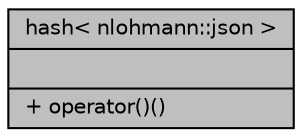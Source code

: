 digraph "hash&lt; nlohmann::json &gt;"
{
 // LATEX_PDF_SIZE
  edge [fontname="Helvetica",fontsize="10",labelfontname="Helvetica",labelfontsize="10"];
  node [fontname="Helvetica",fontsize="10",shape=record];
  Node1 [label="{hash\< nlohmann::json \>\n||+ operator()()\l}",height=0.2,width=0.4,color="black", fillcolor="grey75", style="filled", fontcolor="black",tooltip="hash value for JSON objects"];
}
